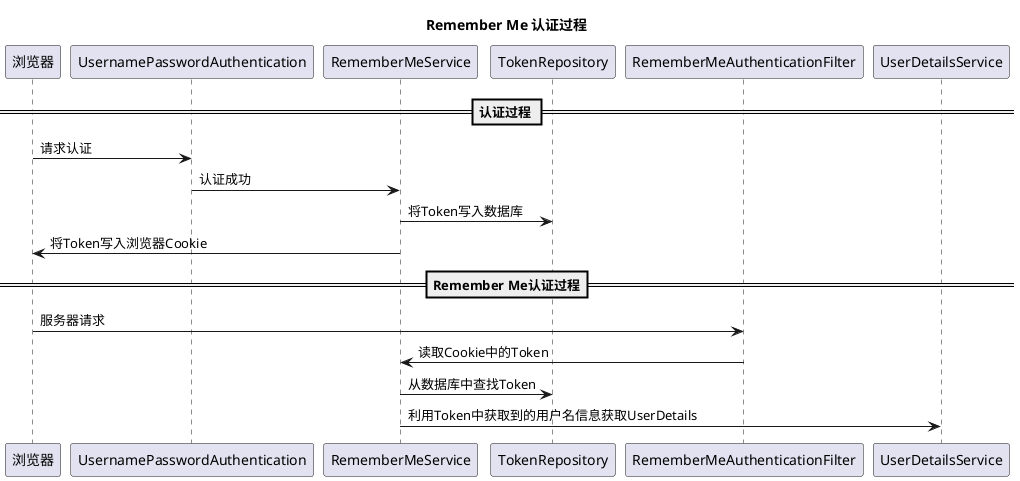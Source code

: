 @startuml

title Remember Me 认证过程

== 认证过程 ==
浏览器 -> UsernamePasswordAuthentication: 请求认证
UsernamePasswordAuthentication -> RememberMeService: 认证成功
RememberMeService -> TokenRepository: 将Token写入数据库
RememberMeService -> 浏览器: 将Token写入浏览器Cookie

== Remember Me认证过程==

浏览器 -> RememberMeAuthenticationFilter: 服务器请求
RememberMeAuthenticationFilter -> RememberMeService: 读取Cookie中的Token
RememberMeService -> TokenRepository: 从数据库中查找Token
RememberMeService -> UserDetailsService: 利用Token中获取到的用户名信息获取UserDetails

@enduml